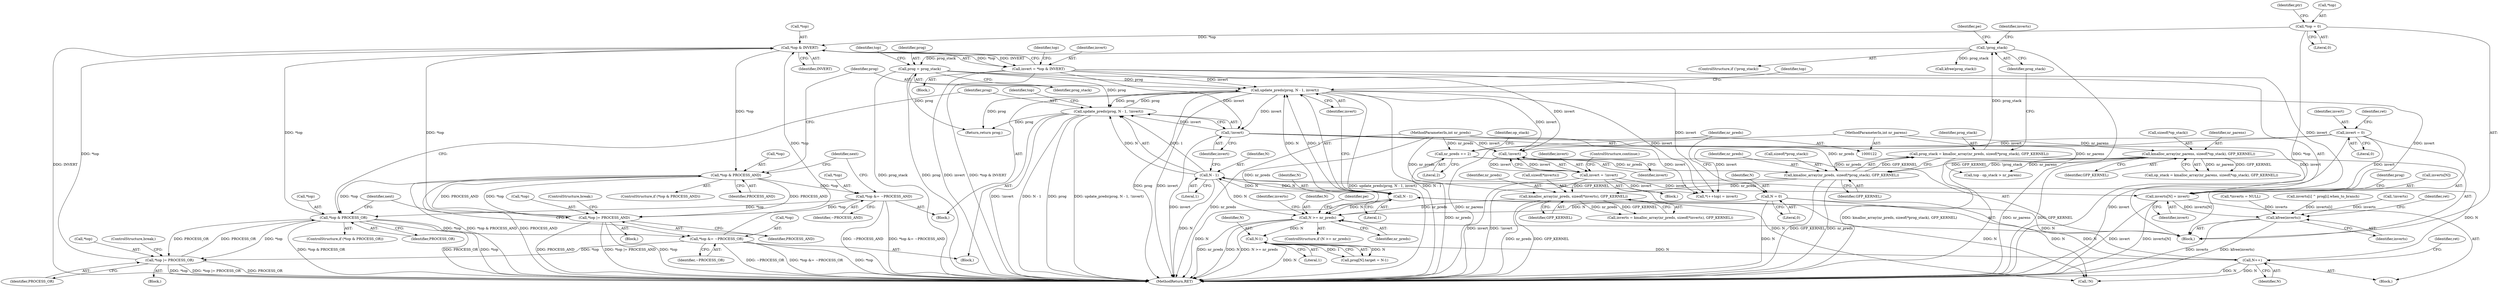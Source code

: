 digraph "0_linux_81f9c4e4177d31ced6f52a89bb70e93bfb77ca03_1@array" {
"1000279" [label="(Call,inverts[N] = invert)"];
"1000369" [label="(Call,invert = *top & INVERT)"];
"1000371" [label="(Call,*top & INVERT)"];
"1000397" [label="(Call,*top |= PROCESS_AND)"];
"1000376" [label="(Call,*top & PROCESS_AND)"];
"1000387" [label="(Call,*top &= ~PROCESS_AND)"];
"1000403" [label="(Call,*top & PROCESS_OR)"];
"1000425" [label="(Call,*top |= PROCESS_OR)"];
"1000415" [label="(Call,*top &= ~PROCESS_OR)"];
"1000217" [label="(Call,*top = 0)"];
"1000262" [label="(Call,invert = !invert)"];
"1000264" [label="(Call,!invert)"];
"1000381" [label="(Call,update_preds(prog, N - 1, invert))"];
"1000408" [label="(Call,update_preds(prog, N - 1, !invert))"];
"1000214" [label="(Call,prog = prog_stack)"];
"1000184" [label="(Call,!prog_stack)"];
"1000175" [label="(Call,prog_stack = kmalloc_array(nr_preds, sizeof(*prog_stack), GFP_KERNEL))"];
"1000177" [label="(Call,kmalloc_array(nr_preds, sizeof(*prog_stack), GFP_KERNEL))"];
"1000157" [label="(Call,nr_preds += 2)"];
"1000125" [label="(MethodParameterIn,int nr_preds)"];
"1000162" [label="(Call,kmalloc_array(nr_parens, sizeof(*op_stack), GFP_KERNEL))"];
"1000124" [label="(MethodParameterIn,int nr_parens)"];
"1000410" [label="(Call,N - 1)"];
"1000383" [label="(Call,N - 1)"];
"1000322" [label="(Call,N++)"];
"1000290" [label="(Call,N-1)"];
"1000268" [label="(Call,N >= nr_preds)"];
"1000153" [label="(Call,N = 0)"];
"1000195" [label="(Call,kmalloc_array(nr_preds, sizeof(*inverts), GFP_KERNEL))"];
"1000413" [label="(Call,!invert)"];
"1000143" [label="(Call,invert = 0)"];
"1000621" [label="(Call,kfree(inverts))"];
"1000396" [label="(Block,)"];
"1000404" [label="(Call,*top)"];
"1000381" [label="(Call,update_preds(prog, N - 1, invert))"];
"1000175" [label="(Call,prog_stack = kmalloc_array(nr_preds, sizeof(*prog_stack), GFP_KERNEL))"];
"1000281" [label="(Identifier,inverts)"];
"1000195" [label="(Call,kmalloc_array(nr_preds, sizeof(*inverts), GFP_KERNEL))"];
"1000409" [label="(Identifier,prog)"];
"1000330" [label="(Block,)"];
"1000153" [label="(Call,N = 0)"];
"1000155" [label="(Literal,0)"];
"1000386" [label="(Identifier,invert)"];
"1000267" [label="(ControlStructure,if (N >= nr_preds))"];
"1000266" [label="(ControlStructure,continue;)"];
"1000614" [label="(Return,return prog;)"];
"1000422" [label="(Identifier,next)"];
"1000177" [label="(Call,kmalloc_array(nr_preds, sizeof(*prog_stack), GFP_KERNEL))"];
"1000411" [label="(Identifier,N)"];
"1000216" [label="(Identifier,prog_stack)"];
"1000370" [label="(Identifier,invert)"];
"1000280" [label="(Call,inverts[N])"];
"1000378" [label="(Identifier,top)"];
"1000394" [label="(Identifier,next)"];
"1000413" [label="(Call,!invert)"];
"1000145" [label="(Literal,0)"];
"1000193" [label="(Call,inverts = kmalloc_array(nr_preds, sizeof(*inverts), GFP_KERNEL))"];
"1000241" [label="(Call,top - op_stack > nr_parens)"];
"1000217" [label="(Call,*top = 0)"];
"1000182" [label="(Identifier,GFP_KERNEL)"];
"1000194" [label="(Identifier,inverts)"];
"1000385" [label="(Literal,1)"];
"1000400" [label="(Identifier,PROCESS_AND)"];
"1000424" [label="(Block,)"];
"1000162" [label="(Call,kmalloc_array(nr_parens, sizeof(*op_stack), GFP_KERNEL))"];
"1000183" [label="(ControlStructure,if (!prog_stack))"];
"1000417" [label="(Identifier,top)"];
"1000408" [label="(Call,update_preds(prog, N - 1, !invert))"];
"1000163" [label="(Identifier,nr_parens)"];
"1000265" [label="(Identifier,invert)"];
"1000375" [label="(ControlStructure,if (*top & PROCESS_AND))"];
"1000325" [label="(Identifier,ret)"];
"1000129" [label="(Block,)"];
"1000176" [label="(Identifier,prog_stack)"];
"1000284" [label="(Call,prog[N].target = N-1)"];
"1000219" [label="(Identifier,top)"];
"1000185" [label="(Identifier,prog_stack)"];
"1000415" [label="(Call,*top &= ~PROCESS_OR)"];
"1000376" [label="(Call,*top & PROCESS_AND)"];
"1000220" [label="(Literal,0)"];
"1000238" [label="(Block,)"];
"1000263" [label="(Identifier,invert)"];
"1000158" [label="(Identifier,nr_preds)"];
"1000214" [label="(Call,prog = prog_stack)"];
"1000137" [label="(Call,*inverts = NULL)"];
"1000269" [label="(Identifier,N)"];
"1000188" [label="(Identifier,pe)"];
"1000279" [label="(Call,inverts[N] = invert)"];
"1000143" [label="(Call,invert = 0)"];
"1000250" [label="(Call,*(++top) = invert)"];
"1000416" [label="(Call,*top)"];
"1000262" [label="(Call,invert = !invert)"];
"1000426" [label="(Call,*top)"];
"1000154" [label="(Identifier,N)"];
"1000283" [label="(Identifier,invert)"];
"1000268" [label="(Call,N >= nr_preds)"];
"1000323" [label="(Identifier,N)"];
"1000583" [label="(Call,inverts[i] ^ prog[i].when_to_branch)"];
"1000412" [label="(Literal,1)"];
"1000387" [label="(Call,*top &= ~PROCESS_AND)"];
"1000621" [label="(Call,kfree(inverts))"];
"1000374" [label="(Identifier,INVERT)"];
"1000619" [label="(Call,kfree(prog_stack))"];
"1000270" [label="(Identifier,nr_preds)"];
"1000223" [label="(Identifier,ptr)"];
"1000164" [label="(Call,sizeof(*op_stack))"];
"1000397" [label="(Call,*top |= PROCESS_AND)"];
"1000383" [label="(Call,N - 1)"];
"1000382" [label="(Identifier,prog)"];
"1000626" [label="(MethodReturn,RET)"];
"1000202" [label="(Call,!inverts)"];
"1000287" [label="(Identifier,prog)"];
"1000425" [label="(Call,*top |= PROCESS_OR)"];
"1000407" [label="(Block,)"];
"1000197" [label="(Call,sizeof(*inverts))"];
"1000371" [label="(Call,*top & INVERT)"];
"1000414" [label="(Identifier,invert)"];
"1000196" [label="(Identifier,nr_preds)"];
"1000167" [label="(Identifier,GFP_KERNEL)"];
"1000148" [label="(Identifier,ret)"];
"1000390" [label="(Identifier,~PROCESS_AND)"];
"1000403" [label="(Call,*top & PROCESS_OR)"];
"1000380" [label="(Block,)"];
"1000291" [label="(Identifier,N)"];
"1000428" [label="(Identifier,PROCESS_OR)"];
"1000124" [label="(MethodParameterIn,int nr_parens)"];
"1000372" [label="(Call,*top)"];
"1000144" [label="(Identifier,invert)"];
"1000369" [label="(Call,invert = *top & INVERT)"];
"1000384" [label="(Identifier,N)"];
"1000157" [label="(Call,nr_preds += 2)"];
"1000200" [label="(Identifier,GFP_KERNEL)"];
"1000273" [label="(Identifier,pe)"];
"1000161" [label="(Identifier,op_stack)"];
"1000622" [label="(Identifier,inverts)"];
"1000467" [label="(Call,!N)"];
"1000160" [label="(Call,op_stack = kmalloc_array(nr_parens, sizeof(*op_stack), GFP_KERNEL))"];
"1000377" [label="(Call,*top)"];
"1000406" [label="(Identifier,PROCESS_OR)"];
"1000290" [label="(Call,N-1)"];
"1000401" [label="(ControlStructure,break;)"];
"1000184" [label="(Call,!prog_stack)"];
"1000429" [label="(ControlStructure,break;)"];
"1000292" [label="(Literal,1)"];
"1000398" [label="(Call,*top)"];
"1000178" [label="(Identifier,nr_preds)"];
"1000125" [label="(MethodParameterIn,int nr_preds)"];
"1000224" [label="(Block,)"];
"1000322" [label="(Call,N++)"];
"1000264" [label="(Call,!invert)"];
"1000388" [label="(Call,*top)"];
"1000410" [label="(Call,N - 1)"];
"1000389" [label="(Identifier,top)"];
"1000159" [label="(Literal,2)"];
"1000402" [label="(ControlStructure,if (*top & PROCESS_OR))"];
"1000218" [label="(Call,*top)"];
"1000625" [label="(Identifier,ret)"];
"1000179" [label="(Call,sizeof(*prog_stack))"];
"1000379" [label="(Identifier,PROCESS_AND)"];
"1000418" [label="(Identifier,~PROCESS_OR)"];
"1000215" [label="(Identifier,prog)"];
"1000279" -> "1000224"  [label="AST: "];
"1000279" -> "1000283"  [label="CFG: "];
"1000280" -> "1000279"  [label="AST: "];
"1000283" -> "1000279"  [label="AST: "];
"1000287" -> "1000279"  [label="CFG: "];
"1000279" -> "1000626"  [label="DDG: inverts[N]"];
"1000279" -> "1000626"  [label="DDG: invert"];
"1000369" -> "1000279"  [label="DDG: invert"];
"1000262" -> "1000279"  [label="DDG: invert"];
"1000381" -> "1000279"  [label="DDG: invert"];
"1000413" -> "1000279"  [label="DDG: invert"];
"1000143" -> "1000279"  [label="DDG: invert"];
"1000279" -> "1000621"  [label="DDG: inverts[N]"];
"1000369" -> "1000330"  [label="AST: "];
"1000369" -> "1000371"  [label="CFG: "];
"1000370" -> "1000369"  [label="AST: "];
"1000371" -> "1000369"  [label="AST: "];
"1000378" -> "1000369"  [label="CFG: "];
"1000369" -> "1000626"  [label="DDG: invert"];
"1000369" -> "1000626"  [label="DDG: *top & INVERT"];
"1000369" -> "1000250"  [label="DDG: invert"];
"1000369" -> "1000264"  [label="DDG: invert"];
"1000371" -> "1000369"  [label="DDG: *top"];
"1000371" -> "1000369"  [label="DDG: INVERT"];
"1000369" -> "1000381"  [label="DDG: invert"];
"1000369" -> "1000413"  [label="DDG: invert"];
"1000371" -> "1000374"  [label="CFG: "];
"1000372" -> "1000371"  [label="AST: "];
"1000374" -> "1000371"  [label="AST: "];
"1000371" -> "1000626"  [label="DDG: INVERT"];
"1000397" -> "1000371"  [label="DDG: *top"];
"1000403" -> "1000371"  [label="DDG: *top"];
"1000425" -> "1000371"  [label="DDG: *top"];
"1000217" -> "1000371"  [label="DDG: *top"];
"1000415" -> "1000371"  [label="DDG: *top"];
"1000371" -> "1000376"  [label="DDG: *top"];
"1000397" -> "1000396"  [label="AST: "];
"1000397" -> "1000400"  [label="CFG: "];
"1000398" -> "1000397"  [label="AST: "];
"1000400" -> "1000397"  [label="AST: "];
"1000401" -> "1000397"  [label="CFG: "];
"1000397" -> "1000626"  [label="DDG: *top |= PROCESS_AND"];
"1000397" -> "1000626"  [label="DDG: *top"];
"1000397" -> "1000626"  [label="DDG: PROCESS_AND"];
"1000397" -> "1000376"  [label="DDG: PROCESS_AND"];
"1000376" -> "1000397"  [label="DDG: *top"];
"1000376" -> "1000397"  [label="DDG: PROCESS_AND"];
"1000387" -> "1000397"  [label="DDG: *top"];
"1000376" -> "1000375"  [label="AST: "];
"1000376" -> "1000379"  [label="CFG: "];
"1000377" -> "1000376"  [label="AST: "];
"1000379" -> "1000376"  [label="AST: "];
"1000382" -> "1000376"  [label="CFG: "];
"1000394" -> "1000376"  [label="CFG: "];
"1000376" -> "1000626"  [label="DDG: *top & PROCESS_AND"];
"1000376" -> "1000626"  [label="DDG: PROCESS_AND"];
"1000376" -> "1000387"  [label="DDG: *top"];
"1000376" -> "1000403"  [label="DDG: *top"];
"1000387" -> "1000380"  [label="AST: "];
"1000387" -> "1000390"  [label="CFG: "];
"1000388" -> "1000387"  [label="AST: "];
"1000390" -> "1000387"  [label="AST: "];
"1000394" -> "1000387"  [label="CFG: "];
"1000387" -> "1000626"  [label="DDG: *top &= ~PROCESS_AND"];
"1000387" -> "1000626"  [label="DDG: ~PROCESS_AND"];
"1000387" -> "1000403"  [label="DDG: *top"];
"1000403" -> "1000402"  [label="AST: "];
"1000403" -> "1000406"  [label="CFG: "];
"1000404" -> "1000403"  [label="AST: "];
"1000406" -> "1000403"  [label="AST: "];
"1000409" -> "1000403"  [label="CFG: "];
"1000422" -> "1000403"  [label="CFG: "];
"1000403" -> "1000626"  [label="DDG: *top"];
"1000403" -> "1000626"  [label="DDG: *top & PROCESS_OR"];
"1000403" -> "1000626"  [label="DDG: PROCESS_OR"];
"1000425" -> "1000403"  [label="DDG: PROCESS_OR"];
"1000403" -> "1000415"  [label="DDG: *top"];
"1000403" -> "1000425"  [label="DDG: *top"];
"1000403" -> "1000425"  [label="DDG: PROCESS_OR"];
"1000425" -> "1000424"  [label="AST: "];
"1000425" -> "1000428"  [label="CFG: "];
"1000426" -> "1000425"  [label="AST: "];
"1000428" -> "1000425"  [label="AST: "];
"1000429" -> "1000425"  [label="CFG: "];
"1000425" -> "1000626"  [label="DDG: PROCESS_OR"];
"1000425" -> "1000626"  [label="DDG: *top"];
"1000425" -> "1000626"  [label="DDG: *top |= PROCESS_OR"];
"1000415" -> "1000425"  [label="DDG: *top"];
"1000415" -> "1000407"  [label="AST: "];
"1000415" -> "1000418"  [label="CFG: "];
"1000416" -> "1000415"  [label="AST: "];
"1000418" -> "1000415"  [label="AST: "];
"1000422" -> "1000415"  [label="CFG: "];
"1000415" -> "1000626"  [label="DDG: *top"];
"1000415" -> "1000626"  [label="DDG: ~PROCESS_OR"];
"1000415" -> "1000626"  [label="DDG: *top &= ~PROCESS_OR"];
"1000217" -> "1000129"  [label="AST: "];
"1000217" -> "1000220"  [label="CFG: "];
"1000218" -> "1000217"  [label="AST: "];
"1000220" -> "1000217"  [label="AST: "];
"1000223" -> "1000217"  [label="CFG: "];
"1000217" -> "1000626"  [label="DDG: *top"];
"1000262" -> "1000238"  [label="AST: "];
"1000262" -> "1000264"  [label="CFG: "];
"1000263" -> "1000262"  [label="AST: "];
"1000264" -> "1000262"  [label="AST: "];
"1000266" -> "1000262"  [label="CFG: "];
"1000262" -> "1000626"  [label="DDG: !invert"];
"1000262" -> "1000626"  [label="DDG: invert"];
"1000262" -> "1000250"  [label="DDG: invert"];
"1000264" -> "1000262"  [label="DDG: invert"];
"1000262" -> "1000264"  [label="DDG: invert"];
"1000264" -> "1000265"  [label="CFG: "];
"1000265" -> "1000264"  [label="AST: "];
"1000381" -> "1000264"  [label="DDG: invert"];
"1000413" -> "1000264"  [label="DDG: invert"];
"1000143" -> "1000264"  [label="DDG: invert"];
"1000381" -> "1000380"  [label="AST: "];
"1000381" -> "1000386"  [label="CFG: "];
"1000382" -> "1000381"  [label="AST: "];
"1000383" -> "1000381"  [label="AST: "];
"1000386" -> "1000381"  [label="AST: "];
"1000389" -> "1000381"  [label="CFG: "];
"1000381" -> "1000626"  [label="DDG: N - 1"];
"1000381" -> "1000626"  [label="DDG: prog"];
"1000381" -> "1000626"  [label="DDG: invert"];
"1000381" -> "1000626"  [label="DDG: update_preds(prog, N - 1, invert)"];
"1000381" -> "1000250"  [label="DDG: invert"];
"1000408" -> "1000381"  [label="DDG: prog"];
"1000214" -> "1000381"  [label="DDG: prog"];
"1000383" -> "1000381"  [label="DDG: N"];
"1000383" -> "1000381"  [label="DDG: 1"];
"1000381" -> "1000408"  [label="DDG: prog"];
"1000381" -> "1000413"  [label="DDG: invert"];
"1000381" -> "1000614"  [label="DDG: prog"];
"1000408" -> "1000407"  [label="AST: "];
"1000408" -> "1000413"  [label="CFG: "];
"1000409" -> "1000408"  [label="AST: "];
"1000410" -> "1000408"  [label="AST: "];
"1000413" -> "1000408"  [label="AST: "];
"1000417" -> "1000408"  [label="CFG: "];
"1000408" -> "1000626"  [label="DDG: prog"];
"1000408" -> "1000626"  [label="DDG: update_preds(prog, N - 1, !invert)"];
"1000408" -> "1000626"  [label="DDG: !invert"];
"1000408" -> "1000626"  [label="DDG: N - 1"];
"1000214" -> "1000408"  [label="DDG: prog"];
"1000410" -> "1000408"  [label="DDG: N"];
"1000410" -> "1000408"  [label="DDG: 1"];
"1000413" -> "1000408"  [label="DDG: invert"];
"1000408" -> "1000614"  [label="DDG: prog"];
"1000214" -> "1000129"  [label="AST: "];
"1000214" -> "1000216"  [label="CFG: "];
"1000215" -> "1000214"  [label="AST: "];
"1000216" -> "1000214"  [label="AST: "];
"1000219" -> "1000214"  [label="CFG: "];
"1000214" -> "1000626"  [label="DDG: prog_stack"];
"1000214" -> "1000626"  [label="DDG: prog"];
"1000184" -> "1000214"  [label="DDG: prog_stack"];
"1000214" -> "1000614"  [label="DDG: prog"];
"1000184" -> "1000183"  [label="AST: "];
"1000184" -> "1000185"  [label="CFG: "];
"1000185" -> "1000184"  [label="AST: "];
"1000188" -> "1000184"  [label="CFG: "];
"1000194" -> "1000184"  [label="CFG: "];
"1000184" -> "1000626"  [label="DDG: !prog_stack"];
"1000175" -> "1000184"  [label="DDG: prog_stack"];
"1000184" -> "1000619"  [label="DDG: prog_stack"];
"1000175" -> "1000129"  [label="AST: "];
"1000175" -> "1000177"  [label="CFG: "];
"1000176" -> "1000175"  [label="AST: "];
"1000177" -> "1000175"  [label="AST: "];
"1000185" -> "1000175"  [label="CFG: "];
"1000175" -> "1000626"  [label="DDG: kmalloc_array(nr_preds, sizeof(*prog_stack), GFP_KERNEL)"];
"1000177" -> "1000175"  [label="DDG: nr_preds"];
"1000177" -> "1000175"  [label="DDG: GFP_KERNEL"];
"1000177" -> "1000182"  [label="CFG: "];
"1000178" -> "1000177"  [label="AST: "];
"1000179" -> "1000177"  [label="AST: "];
"1000182" -> "1000177"  [label="AST: "];
"1000177" -> "1000626"  [label="DDG: GFP_KERNEL"];
"1000177" -> "1000626"  [label="DDG: nr_preds"];
"1000157" -> "1000177"  [label="DDG: nr_preds"];
"1000125" -> "1000177"  [label="DDG: nr_preds"];
"1000162" -> "1000177"  [label="DDG: GFP_KERNEL"];
"1000177" -> "1000195"  [label="DDG: nr_preds"];
"1000177" -> "1000195"  [label="DDG: GFP_KERNEL"];
"1000157" -> "1000129"  [label="AST: "];
"1000157" -> "1000159"  [label="CFG: "];
"1000158" -> "1000157"  [label="AST: "];
"1000159" -> "1000157"  [label="AST: "];
"1000161" -> "1000157"  [label="CFG: "];
"1000157" -> "1000626"  [label="DDG: nr_preds"];
"1000125" -> "1000157"  [label="DDG: nr_preds"];
"1000125" -> "1000122"  [label="AST: "];
"1000125" -> "1000626"  [label="DDG: nr_preds"];
"1000125" -> "1000195"  [label="DDG: nr_preds"];
"1000125" -> "1000268"  [label="DDG: nr_preds"];
"1000162" -> "1000160"  [label="AST: "];
"1000162" -> "1000167"  [label="CFG: "];
"1000163" -> "1000162"  [label="AST: "];
"1000164" -> "1000162"  [label="AST: "];
"1000167" -> "1000162"  [label="AST: "];
"1000160" -> "1000162"  [label="CFG: "];
"1000162" -> "1000626"  [label="DDG: GFP_KERNEL"];
"1000162" -> "1000626"  [label="DDG: nr_parens"];
"1000162" -> "1000160"  [label="DDG: nr_parens"];
"1000162" -> "1000160"  [label="DDG: GFP_KERNEL"];
"1000124" -> "1000162"  [label="DDG: nr_parens"];
"1000162" -> "1000241"  [label="DDG: nr_parens"];
"1000124" -> "1000122"  [label="AST: "];
"1000124" -> "1000626"  [label="DDG: nr_parens"];
"1000124" -> "1000241"  [label="DDG: nr_parens"];
"1000410" -> "1000412"  [label="CFG: "];
"1000411" -> "1000410"  [label="AST: "];
"1000412" -> "1000410"  [label="AST: "];
"1000414" -> "1000410"  [label="CFG: "];
"1000410" -> "1000626"  [label="DDG: N"];
"1000410" -> "1000268"  [label="DDG: N"];
"1000410" -> "1000383"  [label="DDG: N"];
"1000383" -> "1000410"  [label="DDG: N"];
"1000322" -> "1000410"  [label="DDG: N"];
"1000410" -> "1000467"  [label="DDG: N"];
"1000383" -> "1000385"  [label="CFG: "];
"1000384" -> "1000383"  [label="AST: "];
"1000385" -> "1000383"  [label="AST: "];
"1000386" -> "1000383"  [label="CFG: "];
"1000383" -> "1000626"  [label="DDG: N"];
"1000383" -> "1000268"  [label="DDG: N"];
"1000322" -> "1000383"  [label="DDG: N"];
"1000383" -> "1000467"  [label="DDG: N"];
"1000322" -> "1000224"  [label="AST: "];
"1000322" -> "1000323"  [label="CFG: "];
"1000323" -> "1000322"  [label="AST: "];
"1000325" -> "1000322"  [label="CFG: "];
"1000322" -> "1000626"  [label="DDG: N"];
"1000322" -> "1000268"  [label="DDG: N"];
"1000290" -> "1000322"  [label="DDG: N"];
"1000322" -> "1000467"  [label="DDG: N"];
"1000290" -> "1000284"  [label="AST: "];
"1000290" -> "1000292"  [label="CFG: "];
"1000291" -> "1000290"  [label="AST: "];
"1000292" -> "1000290"  [label="AST: "];
"1000284" -> "1000290"  [label="CFG: "];
"1000290" -> "1000626"  [label="DDG: N"];
"1000290" -> "1000284"  [label="DDG: N"];
"1000290" -> "1000284"  [label="DDG: 1"];
"1000268" -> "1000290"  [label="DDG: N"];
"1000268" -> "1000267"  [label="AST: "];
"1000268" -> "1000270"  [label="CFG: "];
"1000269" -> "1000268"  [label="AST: "];
"1000270" -> "1000268"  [label="AST: "];
"1000273" -> "1000268"  [label="CFG: "];
"1000281" -> "1000268"  [label="CFG: "];
"1000268" -> "1000626"  [label="DDG: N"];
"1000268" -> "1000626"  [label="DDG: N >= nr_preds"];
"1000268" -> "1000626"  [label="DDG: nr_preds"];
"1000153" -> "1000268"  [label="DDG: N"];
"1000195" -> "1000268"  [label="DDG: nr_preds"];
"1000153" -> "1000129"  [label="AST: "];
"1000153" -> "1000155"  [label="CFG: "];
"1000154" -> "1000153"  [label="AST: "];
"1000155" -> "1000153"  [label="AST: "];
"1000158" -> "1000153"  [label="CFG: "];
"1000153" -> "1000626"  [label="DDG: N"];
"1000153" -> "1000467"  [label="DDG: N"];
"1000195" -> "1000193"  [label="AST: "];
"1000195" -> "1000200"  [label="CFG: "];
"1000196" -> "1000195"  [label="AST: "];
"1000197" -> "1000195"  [label="AST: "];
"1000200" -> "1000195"  [label="AST: "];
"1000193" -> "1000195"  [label="CFG: "];
"1000195" -> "1000626"  [label="DDG: GFP_KERNEL"];
"1000195" -> "1000626"  [label="DDG: nr_preds"];
"1000195" -> "1000193"  [label="DDG: nr_preds"];
"1000195" -> "1000193"  [label="DDG: GFP_KERNEL"];
"1000413" -> "1000414"  [label="CFG: "];
"1000414" -> "1000413"  [label="AST: "];
"1000413" -> "1000626"  [label="DDG: invert"];
"1000413" -> "1000250"  [label="DDG: invert"];
"1000143" -> "1000129"  [label="AST: "];
"1000143" -> "1000145"  [label="CFG: "];
"1000144" -> "1000143"  [label="AST: "];
"1000145" -> "1000143"  [label="AST: "];
"1000148" -> "1000143"  [label="CFG: "];
"1000143" -> "1000626"  [label="DDG: invert"];
"1000143" -> "1000250"  [label="DDG: invert"];
"1000621" -> "1000129"  [label="AST: "];
"1000621" -> "1000622"  [label="CFG: "];
"1000622" -> "1000621"  [label="AST: "];
"1000625" -> "1000621"  [label="CFG: "];
"1000621" -> "1000626"  [label="DDG: inverts"];
"1000621" -> "1000626"  [label="DDG: kfree(inverts)"];
"1000583" -> "1000621"  [label="DDG: inverts[i]"];
"1000202" -> "1000621"  [label="DDG: inverts"];
"1000137" -> "1000621"  [label="DDG: inverts"];
}
